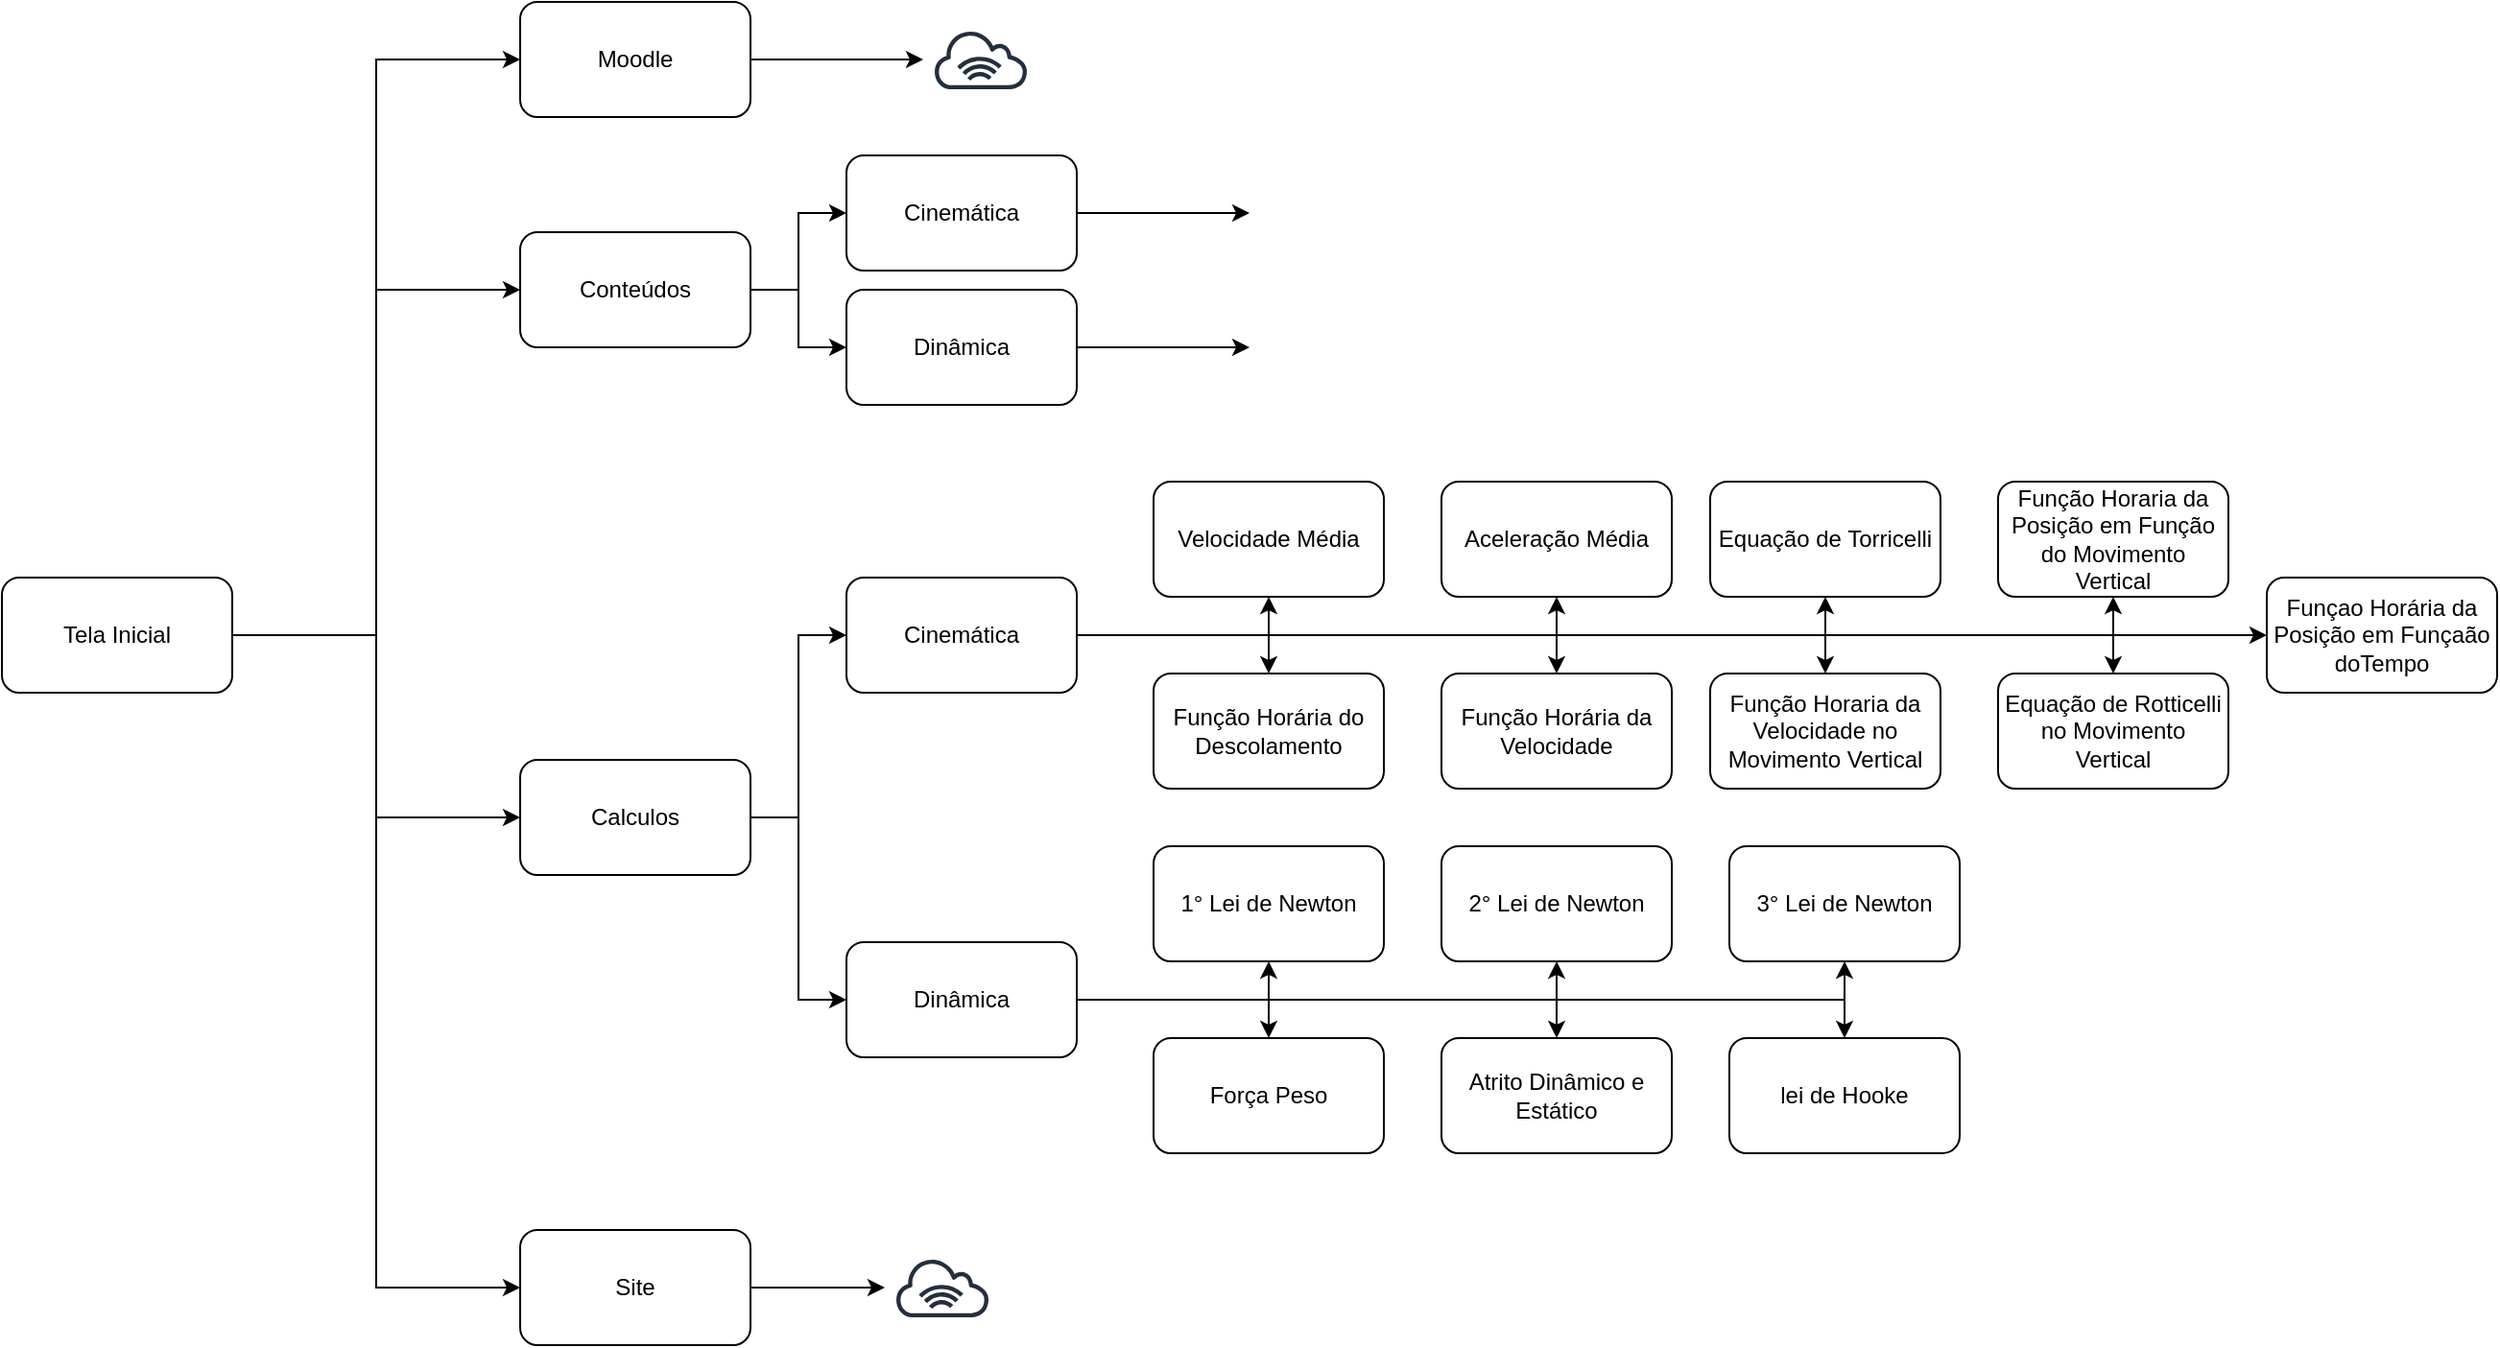 <mxfile version="16.4.0" type="device"><diagram id="updTJnR1fCbNp2hx7RxA" name="Página-1"><mxGraphModel dx="544" dy="1008" grid="1" gridSize="10" guides="1" tooltips="1" connect="1" arrows="1" fold="1" page="1" pageScale="1" pageWidth="827" pageHeight="1169" math="0" shadow="0"><root><mxCell id="0"/><mxCell id="1" parent="0"/><mxCell id="iRa6bqNaz01Pql8osNBD-8" style="edgeStyle=orthogonalEdgeStyle;rounded=0;orthogonalLoop=1;jettySize=auto;html=1;entryX=0;entryY=0.5;entryDx=0;entryDy=0;" parent="1" source="iRa6bqNaz01Pql8osNBD-2" target="iRa6bqNaz01Pql8osNBD-4" edge="1"><mxGeometry relative="1" as="geometry"/></mxCell><mxCell id="iRa6bqNaz01Pql8osNBD-62" style="edgeStyle=orthogonalEdgeStyle;rounded=0;orthogonalLoop=1;jettySize=auto;html=1;entryX=0;entryY=0.5;entryDx=0;entryDy=0;" parent="1" source="iRa6bqNaz01Pql8osNBD-2" target="iRa6bqNaz01Pql8osNBD-5" edge="1"><mxGeometry relative="1" as="geometry"/></mxCell><mxCell id="iRa6bqNaz01Pql8osNBD-63" style="edgeStyle=orthogonalEdgeStyle;rounded=0;orthogonalLoop=1;jettySize=auto;html=1;entryX=0;entryY=0.5;entryDx=0;entryDy=0;" parent="1" source="iRa6bqNaz01Pql8osNBD-2" target="iRa6bqNaz01Pql8osNBD-3" edge="1"><mxGeometry relative="1" as="geometry"/></mxCell><mxCell id="iRa6bqNaz01Pql8osNBD-65" style="edgeStyle=orthogonalEdgeStyle;rounded=0;orthogonalLoop=1;jettySize=auto;html=1;entryX=0;entryY=0.5;entryDx=0;entryDy=0;" parent="1" source="iRa6bqNaz01Pql8osNBD-2" target="iRa6bqNaz01Pql8osNBD-6" edge="1"><mxGeometry relative="1" as="geometry"/></mxCell><mxCell id="iRa6bqNaz01Pql8osNBD-2" value="Tela Inicial" style="rounded=1;whiteSpace=wrap;html=1;" parent="1" vertex="1"><mxGeometry x="70" y="430" width="120" height="60" as="geometry"/></mxCell><mxCell id="iRa6bqNaz01Pql8osNBD-12" style="edgeStyle=orthogonalEdgeStyle;rounded=0;orthogonalLoop=1;jettySize=auto;html=1;" parent="1" source="iRa6bqNaz01Pql8osNBD-3" target="iRa6bqNaz01Pql8osNBD-11" edge="1"><mxGeometry relative="1" as="geometry"><mxPoint x="490" y="110" as="targetPoint"/></mxGeometry></mxCell><mxCell id="iRa6bqNaz01Pql8osNBD-3" value="Moodle" style="rounded=1;whiteSpace=wrap;html=1;" parent="1" vertex="1"><mxGeometry x="340" y="130" width="120" height="60" as="geometry"/></mxCell><mxCell id="iRa6bqNaz01Pql8osNBD-15" style="edgeStyle=orthogonalEdgeStyle;rounded=0;orthogonalLoop=1;jettySize=auto;html=1;entryX=0;entryY=0.5;entryDx=0;entryDy=0;" parent="1" source="iRa6bqNaz01Pql8osNBD-4" target="iRa6bqNaz01Pql8osNBD-13" edge="1"><mxGeometry relative="1" as="geometry"/></mxCell><mxCell id="iRa6bqNaz01Pql8osNBD-16" style="edgeStyle=orthogonalEdgeStyle;rounded=0;orthogonalLoop=1;jettySize=auto;html=1;entryX=0;entryY=0.5;entryDx=0;entryDy=0;" parent="1" source="iRa6bqNaz01Pql8osNBD-4" target="iRa6bqNaz01Pql8osNBD-14" edge="1"><mxGeometry relative="1" as="geometry"/></mxCell><mxCell id="iRa6bqNaz01Pql8osNBD-4" value="Conteúdos" style="rounded=1;whiteSpace=wrap;html=1;" parent="1" vertex="1"><mxGeometry x="340" y="250" width="120" height="60" as="geometry"/></mxCell><mxCell id="iRa6bqNaz01Pql8osNBD-45" style="edgeStyle=orthogonalEdgeStyle;rounded=0;orthogonalLoop=1;jettySize=auto;html=1;entryX=0;entryY=0.5;entryDx=0;entryDy=0;" parent="1" source="iRa6bqNaz01Pql8osNBD-5" target="iRa6bqNaz01Pql8osNBD-26" edge="1"><mxGeometry relative="1" as="geometry"/></mxCell><mxCell id="iRa6bqNaz01Pql8osNBD-46" style="edgeStyle=orthogonalEdgeStyle;rounded=0;orthogonalLoop=1;jettySize=auto;html=1;entryX=0;entryY=0.5;entryDx=0;entryDy=0;" parent="1" source="iRa6bqNaz01Pql8osNBD-5" target="iRa6bqNaz01Pql8osNBD-27" edge="1"><mxGeometry relative="1" as="geometry"/></mxCell><mxCell id="iRa6bqNaz01Pql8osNBD-5" value="Calculos" style="rounded=1;whiteSpace=wrap;html=1;" parent="1" vertex="1"><mxGeometry x="340" y="525" width="120" height="60" as="geometry"/></mxCell><mxCell id="iRa6bqNaz01Pql8osNBD-25" style="edgeStyle=orthogonalEdgeStyle;rounded=0;orthogonalLoop=1;jettySize=auto;html=1;" parent="1" source="iRa6bqNaz01Pql8osNBD-6" target="iRa6bqNaz01Pql8osNBD-24" edge="1"><mxGeometry relative="1" as="geometry"/></mxCell><mxCell id="iRa6bqNaz01Pql8osNBD-6" value="Site" style="rounded=1;whiteSpace=wrap;html=1;" parent="1" vertex="1"><mxGeometry x="340" y="770" width="120" height="60" as="geometry"/></mxCell><mxCell id="iRa6bqNaz01Pql8osNBD-11" value="" style="sketch=0;outlineConnect=0;fontColor=#232F3E;gradientColor=none;strokeColor=#232F3E;fillColor=#ffffff;dashed=0;verticalLabelPosition=bottom;verticalAlign=top;align=center;html=1;fontSize=12;fontStyle=0;aspect=fixed;shape=mxgraph.aws4.resourceIcon;resIcon=mxgraph.aws4.internet_alt1;" parent="1" vertex="1"><mxGeometry x="550" y="130" width="60" height="60" as="geometry"/></mxCell><mxCell id="iRa6bqNaz01Pql8osNBD-23" style="edgeStyle=orthogonalEdgeStyle;rounded=0;orthogonalLoop=1;jettySize=auto;html=1;" parent="1" source="iRa6bqNaz01Pql8osNBD-13" target="iRa6bqNaz01Pql8osNBD-19" edge="1"><mxGeometry relative="1" as="geometry"/></mxCell><mxCell id="iRa6bqNaz01Pql8osNBD-13" value="Cinemática" style="rounded=1;whiteSpace=wrap;html=1;" parent="1" vertex="1"><mxGeometry x="510" y="210" width="120" height="60" as="geometry"/></mxCell><mxCell id="QFW4tQiKbSb4ZZP-aP58-2" style="edgeStyle=orthogonalEdgeStyle;rounded=0;orthogonalLoop=1;jettySize=auto;html=1;entryX=0;entryY=0.5;entryDx=0;entryDy=0;" edge="1" parent="1" source="iRa6bqNaz01Pql8osNBD-14" target="QFW4tQiKbSb4ZZP-aP58-1"><mxGeometry relative="1" as="geometry"><mxPoint x="710.0" y="310" as="targetPoint"/></mxGeometry></mxCell><mxCell id="iRa6bqNaz01Pql8osNBD-14" value="Dinâmica" style="rounded=1;whiteSpace=wrap;html=1;" parent="1" vertex="1"><mxGeometry x="510" y="280" width="120" height="60" as="geometry"/></mxCell><mxCell id="iRa6bqNaz01Pql8osNBD-19" value="" style="shape=image;verticalLabelPosition=bottom;labelBackgroundColor=default;verticalAlign=top;aspect=fixed;imageAspect=0;image=https://cdn-icons-png.flaticon.com/512/337/337946.png;" parent="1" vertex="1"><mxGeometry x="720" y="209" width="62" height="62" as="geometry"/></mxCell><mxCell id="iRa6bqNaz01Pql8osNBD-24" value="" style="sketch=0;outlineConnect=0;fontColor=#232F3E;gradientColor=none;strokeColor=#232F3E;fillColor=#ffffff;dashed=0;verticalLabelPosition=bottom;verticalAlign=top;align=center;html=1;fontSize=12;fontStyle=0;aspect=fixed;shape=mxgraph.aws4.resourceIcon;resIcon=mxgraph.aws4.internet_alt1;" parent="1" vertex="1"><mxGeometry x="530" y="770" width="60" height="60" as="geometry"/></mxCell><mxCell id="iRa6bqNaz01Pql8osNBD-47" style="edgeStyle=orthogonalEdgeStyle;rounded=0;orthogonalLoop=1;jettySize=auto;html=1;" parent="1" source="iRa6bqNaz01Pql8osNBD-26" target="iRa6bqNaz01Pql8osNBD-31" edge="1"><mxGeometry relative="1" as="geometry"/></mxCell><mxCell id="iRa6bqNaz01Pql8osNBD-48" style="edgeStyle=orthogonalEdgeStyle;rounded=0;orthogonalLoop=1;jettySize=auto;html=1;entryX=0.5;entryY=1;entryDx=0;entryDy=0;" parent="1" source="iRa6bqNaz01Pql8osNBD-26" target="iRa6bqNaz01Pql8osNBD-38" edge="1"><mxGeometry relative="1" as="geometry"/></mxCell><mxCell id="iRa6bqNaz01Pql8osNBD-49" style="edgeStyle=orthogonalEdgeStyle;rounded=0;orthogonalLoop=1;jettySize=auto;html=1;entryX=0.5;entryY=0;entryDx=0;entryDy=0;" parent="1" source="iRa6bqNaz01Pql8osNBD-26" target="iRa6bqNaz01Pql8osNBD-37" edge="1"><mxGeometry relative="1" as="geometry"/></mxCell><mxCell id="iRa6bqNaz01Pql8osNBD-50" style="edgeStyle=orthogonalEdgeStyle;rounded=0;orthogonalLoop=1;jettySize=auto;html=1;entryX=0.5;entryY=1;entryDx=0;entryDy=0;" parent="1" source="iRa6bqNaz01Pql8osNBD-26" target="iRa6bqNaz01Pql8osNBD-30" edge="1"><mxGeometry relative="1" as="geometry"/></mxCell><mxCell id="iRa6bqNaz01Pql8osNBD-51" style="edgeStyle=orthogonalEdgeStyle;rounded=0;orthogonalLoop=1;jettySize=auto;html=1;entryX=0.5;entryY=0;entryDx=0;entryDy=0;" parent="1" source="iRa6bqNaz01Pql8osNBD-26" target="iRa6bqNaz01Pql8osNBD-34" edge="1"><mxGeometry relative="1" as="geometry"/></mxCell><mxCell id="iRa6bqNaz01Pql8osNBD-52" style="edgeStyle=orthogonalEdgeStyle;rounded=0;orthogonalLoop=1;jettySize=auto;html=1;entryX=0.5;entryY=1;entryDx=0;entryDy=0;" parent="1" source="iRa6bqNaz01Pql8osNBD-26" target="iRa6bqNaz01Pql8osNBD-33" edge="1"><mxGeometry relative="1" as="geometry"/></mxCell><mxCell id="iRa6bqNaz01Pql8osNBD-53" style="edgeStyle=orthogonalEdgeStyle;rounded=0;orthogonalLoop=1;jettySize=auto;html=1;entryX=0.5;entryY=0;entryDx=0;entryDy=0;" parent="1" source="iRa6bqNaz01Pql8osNBD-26" target="iRa6bqNaz01Pql8osNBD-36" edge="1"><mxGeometry relative="1" as="geometry"/></mxCell><mxCell id="iRa6bqNaz01Pql8osNBD-54" style="edgeStyle=orthogonalEdgeStyle;rounded=0;orthogonalLoop=1;jettySize=auto;html=1;entryX=0.5;entryY=1;entryDx=0;entryDy=0;" parent="1" source="iRa6bqNaz01Pql8osNBD-26" target="iRa6bqNaz01Pql8osNBD-35" edge="1"><mxGeometry relative="1" as="geometry"/></mxCell><mxCell id="iRa6bqNaz01Pql8osNBD-55" style="edgeStyle=orthogonalEdgeStyle;rounded=0;orthogonalLoop=1;jettySize=auto;html=1;entryX=0.5;entryY=0;entryDx=0;entryDy=0;" parent="1" source="iRa6bqNaz01Pql8osNBD-26" target="iRa6bqNaz01Pql8osNBD-32" edge="1"><mxGeometry relative="1" as="geometry"/></mxCell><mxCell id="iRa6bqNaz01Pql8osNBD-26" value="Cinemática" style="rounded=1;whiteSpace=wrap;html=1;" parent="1" vertex="1"><mxGeometry x="510" y="430" width="120" height="60" as="geometry"/></mxCell><mxCell id="iRa6bqNaz01Pql8osNBD-56" style="edgeStyle=orthogonalEdgeStyle;rounded=0;orthogonalLoop=1;jettySize=auto;html=1;entryX=0.5;entryY=1;entryDx=0;entryDy=0;" parent="1" source="iRa6bqNaz01Pql8osNBD-27" target="iRa6bqNaz01Pql8osNBD-39" edge="1"><mxGeometry relative="1" as="geometry"/></mxCell><mxCell id="iRa6bqNaz01Pql8osNBD-57" style="edgeStyle=orthogonalEdgeStyle;rounded=0;orthogonalLoop=1;jettySize=auto;html=1;entryX=0.5;entryY=0;entryDx=0;entryDy=0;" parent="1" source="iRa6bqNaz01Pql8osNBD-27" target="iRa6bqNaz01Pql8osNBD-43" edge="1"><mxGeometry relative="1" as="geometry"/></mxCell><mxCell id="iRa6bqNaz01Pql8osNBD-58" style="edgeStyle=orthogonalEdgeStyle;rounded=0;orthogonalLoop=1;jettySize=auto;html=1;entryX=0.5;entryY=1;entryDx=0;entryDy=0;" parent="1" source="iRa6bqNaz01Pql8osNBD-27" target="iRa6bqNaz01Pql8osNBD-44" edge="1"><mxGeometry relative="1" as="geometry"/></mxCell><mxCell id="iRa6bqNaz01Pql8osNBD-59" style="edgeStyle=orthogonalEdgeStyle;rounded=0;orthogonalLoop=1;jettySize=auto;html=1;entryX=0.5;entryY=0;entryDx=0;entryDy=0;" parent="1" source="iRa6bqNaz01Pql8osNBD-27" target="iRa6bqNaz01Pql8osNBD-40" edge="1"><mxGeometry relative="1" as="geometry"/></mxCell><mxCell id="iRa6bqNaz01Pql8osNBD-60" style="edgeStyle=orthogonalEdgeStyle;rounded=0;orthogonalLoop=1;jettySize=auto;html=1;entryX=0.5;entryY=1;entryDx=0;entryDy=0;" parent="1" source="iRa6bqNaz01Pql8osNBD-27" target="iRa6bqNaz01Pql8osNBD-41" edge="1"><mxGeometry relative="1" as="geometry"/></mxCell><mxCell id="iRa6bqNaz01Pql8osNBD-61" style="edgeStyle=orthogonalEdgeStyle;rounded=0;orthogonalLoop=1;jettySize=auto;html=1;entryX=0.5;entryY=0;entryDx=0;entryDy=0;" parent="1" source="iRa6bqNaz01Pql8osNBD-27" target="iRa6bqNaz01Pql8osNBD-42" edge="1"><mxGeometry relative="1" as="geometry"/></mxCell><mxCell id="iRa6bqNaz01Pql8osNBD-27" value="Dinâmica" style="rounded=1;whiteSpace=wrap;html=1;" parent="1" vertex="1"><mxGeometry x="510" y="620" width="120" height="60" as="geometry"/></mxCell><mxCell id="iRa6bqNaz01Pql8osNBD-30" value="Aceleração Média" style="rounded=1;whiteSpace=wrap;html=1;" parent="1" vertex="1"><mxGeometry x="820" y="380" width="120" height="60" as="geometry"/></mxCell><mxCell id="iRa6bqNaz01Pql8osNBD-31" value="Funçao Horária da Posição em Funçaão doTempo" style="rounded=1;whiteSpace=wrap;html=1;" parent="1" vertex="1"><mxGeometry x="1250" y="430" width="120" height="60" as="geometry"/></mxCell><mxCell id="iRa6bqNaz01Pql8osNBD-32" value="Equação de Rotticelli no Movimento Vertical" style="rounded=1;whiteSpace=wrap;html=1;" parent="1" vertex="1"><mxGeometry x="1110" y="480" width="120" height="60" as="geometry"/></mxCell><mxCell id="iRa6bqNaz01Pql8osNBD-33" value="Equação de Torricelli" style="rounded=1;whiteSpace=wrap;html=1;" parent="1" vertex="1"><mxGeometry x="960" y="380" width="120" height="60" as="geometry"/></mxCell><mxCell id="iRa6bqNaz01Pql8osNBD-34" value="Função Horária da Velocidade" style="rounded=1;whiteSpace=wrap;html=1;" parent="1" vertex="1"><mxGeometry x="820" y="480" width="120" height="60" as="geometry"/></mxCell><mxCell id="iRa6bqNaz01Pql8osNBD-35" value="&lt;span&gt;Função Horaria da Posição em Função do Movimento Vertical&lt;/span&gt;" style="rounded=1;whiteSpace=wrap;html=1;" parent="1" vertex="1"><mxGeometry x="1110" y="380" width="120" height="60" as="geometry"/></mxCell><mxCell id="iRa6bqNaz01Pql8osNBD-36" value="Função Horaria da Velocidade no Movimento Vertical" style="rounded=1;whiteSpace=wrap;html=1;" parent="1" vertex="1"><mxGeometry x="960" y="480" width="120" height="60" as="geometry"/></mxCell><mxCell id="iRa6bqNaz01Pql8osNBD-37" value="Função Horária do Descolamento" style="rounded=1;whiteSpace=wrap;html=1;" parent="1" vertex="1"><mxGeometry x="670" y="480" width="120" height="60" as="geometry"/></mxCell><mxCell id="iRa6bqNaz01Pql8osNBD-38" value="Velocidade Média" style="rounded=1;whiteSpace=wrap;html=1;" parent="1" vertex="1"><mxGeometry x="670" y="380" width="120" height="60" as="geometry"/></mxCell><mxCell id="iRa6bqNaz01Pql8osNBD-39" value="1° Lei de Newton" style="rounded=1;whiteSpace=wrap;html=1;" parent="1" vertex="1"><mxGeometry x="670" y="570" width="120" height="60" as="geometry"/></mxCell><mxCell id="iRa6bqNaz01Pql8osNBD-40" value="Atrito Dinâmico e Estático" style="rounded=1;whiteSpace=wrap;html=1;" parent="1" vertex="1"><mxGeometry x="820" y="670" width="120" height="60" as="geometry"/></mxCell><mxCell id="iRa6bqNaz01Pql8osNBD-41" value="3° Lei de Newton" style="rounded=1;whiteSpace=wrap;html=1;" parent="1" vertex="1"><mxGeometry x="970" y="570" width="120" height="60" as="geometry"/></mxCell><mxCell id="iRa6bqNaz01Pql8osNBD-42" value="lei de Hooke" style="rounded=1;whiteSpace=wrap;html=1;" parent="1" vertex="1"><mxGeometry x="970" y="670" width="120" height="60" as="geometry"/></mxCell><mxCell id="iRa6bqNaz01Pql8osNBD-43" value="Força Peso" style="rounded=1;whiteSpace=wrap;html=1;" parent="1" vertex="1"><mxGeometry x="670" y="670" width="120" height="60" as="geometry"/></mxCell><mxCell id="iRa6bqNaz01Pql8osNBD-44" value="2° Lei de Newton" style="rounded=1;whiteSpace=wrap;html=1;" parent="1" vertex="1"><mxGeometry x="820" y="570" width="120" height="60" as="geometry"/></mxCell><mxCell id="QFW4tQiKbSb4ZZP-aP58-1" value="" style="shape=image;verticalLabelPosition=bottom;labelBackgroundColor=default;verticalAlign=top;aspect=fixed;imageAspect=0;image=https://cdn-icons-png.flaticon.com/512/337/337946.png;" vertex="1" parent="1"><mxGeometry x="720" y="279" width="62" height="62" as="geometry"/></mxCell></root></mxGraphModel></diagram></mxfile>